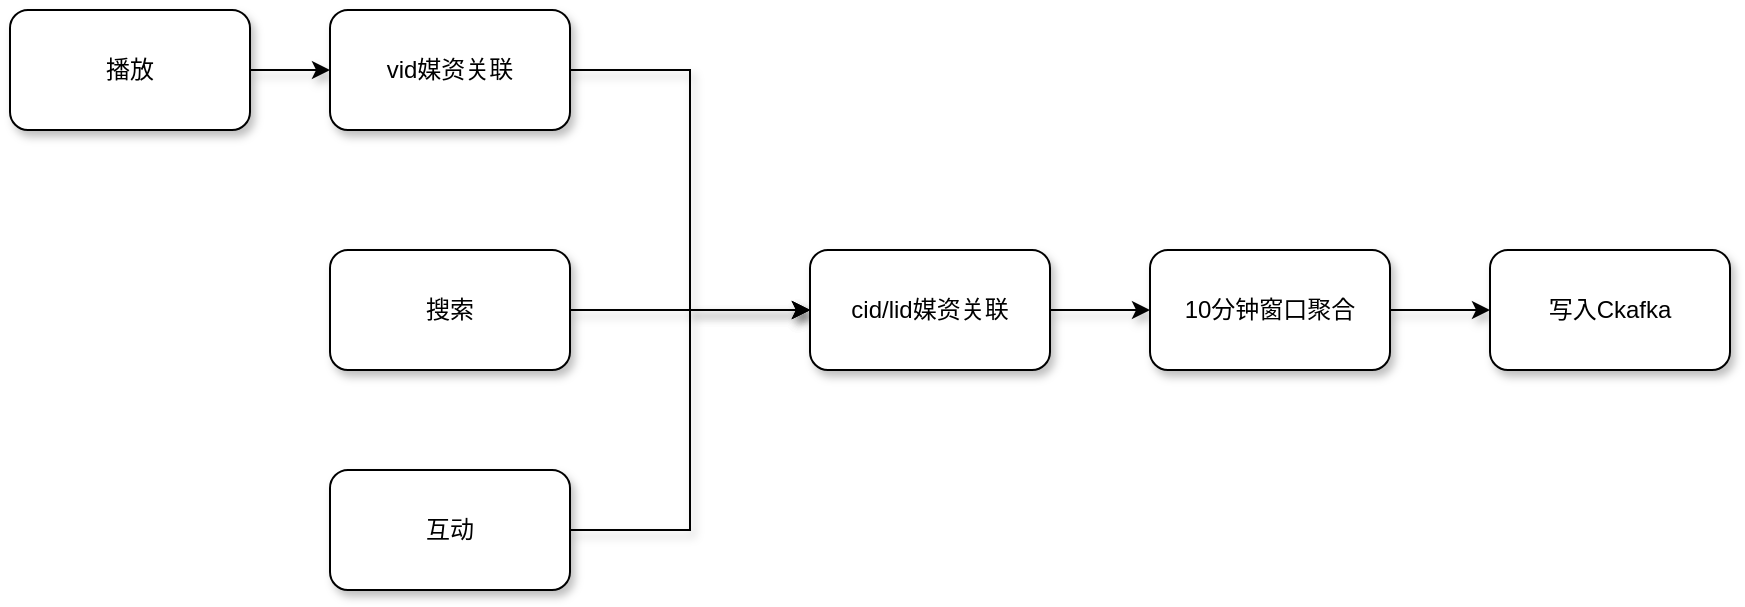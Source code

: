 <mxfile version="21.6.6" type="github">
  <diagram name="第 1 页" id="qfbfjfFmnf1jzLCx6iFx">
    <mxGraphModel dx="1306" dy="730" grid="1" gridSize="10" guides="1" tooltips="1" connect="1" arrows="1" fold="1" page="1" pageScale="1" pageWidth="827" pageHeight="1169" math="0" shadow="0">
      <root>
        <mxCell id="0" />
        <mxCell id="1" parent="0" />
        <mxCell id="IOPuIB_WRLYRgdI73b6G-14" value="" style="edgeStyle=orthogonalEdgeStyle;rounded=0;hachureGap=4;orthogonalLoop=1;jettySize=auto;html=1;fontFamily=Architects Daughter;fontSource=https%3A%2F%2Ffonts.googleapis.com%2Fcss%3Ffamily%3DArchitects%2BDaughter;fontSize=16;shadow=1;" edge="1" parent="1" source="IOPuIB_WRLYRgdI73b6G-1" target="IOPuIB_WRLYRgdI73b6G-4">
          <mxGeometry relative="1" as="geometry" />
        </mxCell>
        <mxCell id="IOPuIB_WRLYRgdI73b6G-1" value="播放" style="rounded=1;whiteSpace=wrap;html=1;shadow=1;" vertex="1" parent="1">
          <mxGeometry x="40" y="100" width="120" height="60" as="geometry" />
        </mxCell>
        <mxCell id="IOPuIB_WRLYRgdI73b6G-12" style="edgeStyle=orthogonalEdgeStyle;rounded=0;orthogonalLoop=1;jettySize=auto;html=1;exitX=1;exitY=0.5;exitDx=0;exitDy=0;entryX=0;entryY=0.5;entryDx=0;entryDy=0;shadow=1;" edge="1" parent="1" source="IOPuIB_WRLYRgdI73b6G-2" target="IOPuIB_WRLYRgdI73b6G-5">
          <mxGeometry relative="1" as="geometry" />
        </mxCell>
        <mxCell id="IOPuIB_WRLYRgdI73b6G-2" value="搜索" style="rounded=1;whiteSpace=wrap;html=1;shadow=1;" vertex="1" parent="1">
          <mxGeometry x="200" y="220" width="120" height="60" as="geometry" />
        </mxCell>
        <mxCell id="IOPuIB_WRLYRgdI73b6G-13" style="edgeStyle=orthogonalEdgeStyle;rounded=0;orthogonalLoop=1;jettySize=auto;html=1;exitX=1;exitY=0.5;exitDx=0;exitDy=0;entryX=0;entryY=0.5;entryDx=0;entryDy=0;shadow=1;" edge="1" parent="1" source="IOPuIB_WRLYRgdI73b6G-3" target="IOPuIB_WRLYRgdI73b6G-5">
          <mxGeometry relative="1" as="geometry" />
        </mxCell>
        <mxCell id="IOPuIB_WRLYRgdI73b6G-3" value="互动" style="rounded=1;whiteSpace=wrap;html=1;shadow=1;" vertex="1" parent="1">
          <mxGeometry x="200" y="330" width="120" height="60" as="geometry" />
        </mxCell>
        <mxCell id="IOPuIB_WRLYRgdI73b6G-8" style="edgeStyle=orthogonalEdgeStyle;rounded=0;orthogonalLoop=1;jettySize=auto;html=1;exitX=1;exitY=0.5;exitDx=0;exitDy=0;entryX=0;entryY=0.5;entryDx=0;entryDy=0;shadow=1;" edge="1" parent="1" source="IOPuIB_WRLYRgdI73b6G-4" target="IOPuIB_WRLYRgdI73b6G-5">
          <mxGeometry relative="1" as="geometry" />
        </mxCell>
        <mxCell id="IOPuIB_WRLYRgdI73b6G-4" value="vid媒资关联" style="rounded=1;whiteSpace=wrap;html=1;shadow=1;" vertex="1" parent="1">
          <mxGeometry x="200" y="100" width="120" height="60" as="geometry" />
        </mxCell>
        <mxCell id="IOPuIB_WRLYRgdI73b6G-16" value="" style="edgeStyle=orthogonalEdgeStyle;rounded=0;hachureGap=4;orthogonalLoop=1;jettySize=auto;html=1;fontFamily=Architects Daughter;fontSource=https%3A%2F%2Ffonts.googleapis.com%2Fcss%3Ffamily%3DArchitects%2BDaughter;fontSize=16;shadow=1;" edge="1" parent="1" source="IOPuIB_WRLYRgdI73b6G-5" target="IOPuIB_WRLYRgdI73b6G-15">
          <mxGeometry relative="1" as="geometry" />
        </mxCell>
        <mxCell id="IOPuIB_WRLYRgdI73b6G-5" value="cid/lid媒资关联" style="rounded=1;whiteSpace=wrap;html=1;shadow=1;" vertex="1" parent="1">
          <mxGeometry x="440" y="220" width="120" height="60" as="geometry" />
        </mxCell>
        <mxCell id="IOPuIB_WRLYRgdI73b6G-18" value="" style="edgeStyle=orthogonalEdgeStyle;rounded=0;hachureGap=4;orthogonalLoop=1;jettySize=auto;html=1;fontFamily=Architects Daughter;fontSource=https%3A%2F%2Ffonts.googleapis.com%2Fcss%3Ffamily%3DArchitects%2BDaughter;fontSize=16;shadow=1;" edge="1" parent="1" source="IOPuIB_WRLYRgdI73b6G-15" target="IOPuIB_WRLYRgdI73b6G-17">
          <mxGeometry relative="1" as="geometry" />
        </mxCell>
        <mxCell id="IOPuIB_WRLYRgdI73b6G-15" value="10分钟窗口聚合" style="rounded=1;whiteSpace=wrap;html=1;shadow=1;" vertex="1" parent="1">
          <mxGeometry x="610" y="220" width="120" height="60" as="geometry" />
        </mxCell>
        <mxCell id="IOPuIB_WRLYRgdI73b6G-17" value="写入Ckafka" style="rounded=1;whiteSpace=wrap;html=1;shadow=1;" vertex="1" parent="1">
          <mxGeometry x="780" y="220" width="120" height="60" as="geometry" />
        </mxCell>
      </root>
    </mxGraphModel>
  </diagram>
</mxfile>
